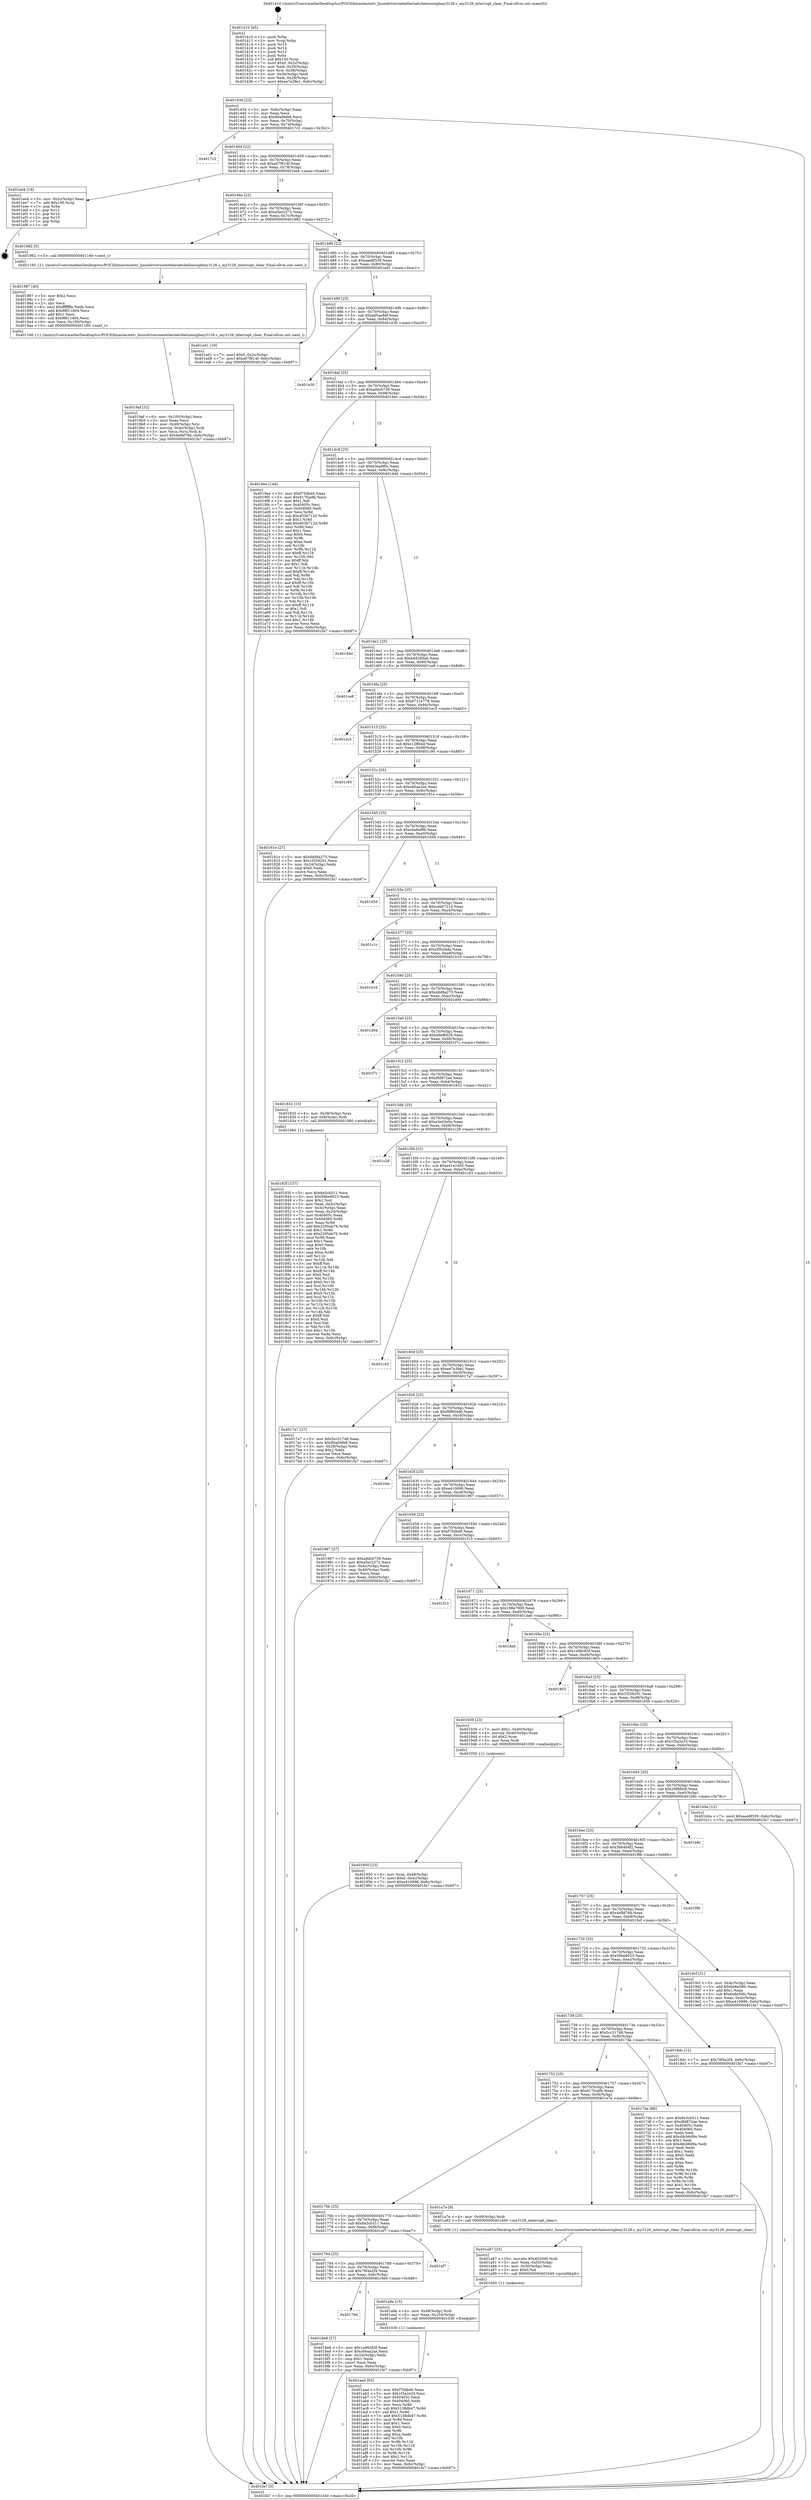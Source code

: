 digraph "0x401410" {
  label = "0x401410 (/mnt/c/Users/mathe/Desktop/tcc/POCII/binaries/extr_linuxdriversnetethernetchelsiocxgbmy3126.c_my3126_interrupt_clear_Final-ollvm.out::main(0))"
  labelloc = "t"
  node[shape=record]

  Entry [label="",width=0.3,height=0.3,shape=circle,fillcolor=black,style=filled]
  "0x40143d" [label="{
     0x40143d [23]\l
     | [instrs]\l
     &nbsp;&nbsp;0x40143d \<+3\>: mov -0x6c(%rbp),%eax\l
     &nbsp;&nbsp;0x401440 \<+2\>: mov %eax,%ecx\l
     &nbsp;&nbsp;0x401442 \<+6\>: sub $0x80a94fe8,%ecx\l
     &nbsp;&nbsp;0x401448 \<+3\>: mov %eax,-0x70(%rbp)\l
     &nbsp;&nbsp;0x40144b \<+3\>: mov %ecx,-0x74(%rbp)\l
     &nbsp;&nbsp;0x40144e \<+6\>: je 00000000004017c2 \<main+0x3b2\>\l
  }"]
  "0x4017c2" [label="{
     0x4017c2\l
  }", style=dashed]
  "0x401454" [label="{
     0x401454 [22]\l
     | [instrs]\l
     &nbsp;&nbsp;0x401454 \<+5\>: jmp 0000000000401459 \<main+0x49\>\l
     &nbsp;&nbsp;0x401459 \<+3\>: mov -0x70(%rbp),%eax\l
     &nbsp;&nbsp;0x40145c \<+5\>: sub $0xa07f814f,%eax\l
     &nbsp;&nbsp;0x401461 \<+3\>: mov %eax,-0x78(%rbp)\l
     &nbsp;&nbsp;0x401464 \<+6\>: je 0000000000401ee4 \<main+0xad4\>\l
  }"]
  Exit [label="",width=0.3,height=0.3,shape=circle,fillcolor=black,style=filled,peripheries=2]
  "0x401ee4" [label="{
     0x401ee4 [19]\l
     | [instrs]\l
     &nbsp;&nbsp;0x401ee4 \<+3\>: mov -0x2c(%rbp),%eax\l
     &nbsp;&nbsp;0x401ee7 \<+7\>: add $0x100,%rsp\l
     &nbsp;&nbsp;0x401eee \<+1\>: pop %rbx\l
     &nbsp;&nbsp;0x401eef \<+2\>: pop %r12\l
     &nbsp;&nbsp;0x401ef1 \<+2\>: pop %r14\l
     &nbsp;&nbsp;0x401ef3 \<+2\>: pop %r15\l
     &nbsp;&nbsp;0x401ef5 \<+1\>: pop %rbp\l
     &nbsp;&nbsp;0x401ef6 \<+1\>: ret\l
  }"]
  "0x40146a" [label="{
     0x40146a [22]\l
     | [instrs]\l
     &nbsp;&nbsp;0x40146a \<+5\>: jmp 000000000040146f \<main+0x5f\>\l
     &nbsp;&nbsp;0x40146f \<+3\>: mov -0x70(%rbp),%eax\l
     &nbsp;&nbsp;0x401472 \<+5\>: sub $0xa5ec2372,%eax\l
     &nbsp;&nbsp;0x401477 \<+3\>: mov %eax,-0x7c(%rbp)\l
     &nbsp;&nbsp;0x40147a \<+6\>: je 0000000000401982 \<main+0x572\>\l
  }"]
  "0x401aad" [label="{
     0x401aad [93]\l
     | [instrs]\l
     &nbsp;&nbsp;0x401aad \<+5\>: mov $0xf75db46,%eax\l
     &nbsp;&nbsp;0x401ab2 \<+5\>: mov $0x1f3a2e33,%esi\l
     &nbsp;&nbsp;0x401ab7 \<+7\>: mov 0x40405c,%ecx\l
     &nbsp;&nbsp;0x401abe \<+7\>: mov 0x404060,%edx\l
     &nbsp;&nbsp;0x401ac5 \<+3\>: mov %ecx,%r8d\l
     &nbsp;&nbsp;0x401ac8 \<+7\>: sub $0x5138db47,%r8d\l
     &nbsp;&nbsp;0x401acf \<+4\>: sub $0x1,%r8d\l
     &nbsp;&nbsp;0x401ad3 \<+7\>: add $0x5138db47,%r8d\l
     &nbsp;&nbsp;0x401ada \<+4\>: imul %r8d,%ecx\l
     &nbsp;&nbsp;0x401ade \<+3\>: and $0x1,%ecx\l
     &nbsp;&nbsp;0x401ae1 \<+3\>: cmp $0x0,%ecx\l
     &nbsp;&nbsp;0x401ae4 \<+4\>: sete %r9b\l
     &nbsp;&nbsp;0x401ae8 \<+3\>: cmp $0xa,%edx\l
     &nbsp;&nbsp;0x401aeb \<+4\>: setl %r10b\l
     &nbsp;&nbsp;0x401aef \<+3\>: mov %r9b,%r11b\l
     &nbsp;&nbsp;0x401af2 \<+3\>: and %r10b,%r11b\l
     &nbsp;&nbsp;0x401af5 \<+3\>: xor %r10b,%r9b\l
     &nbsp;&nbsp;0x401af8 \<+3\>: or %r9b,%r11b\l
     &nbsp;&nbsp;0x401afb \<+4\>: test $0x1,%r11b\l
     &nbsp;&nbsp;0x401aff \<+3\>: cmovne %esi,%eax\l
     &nbsp;&nbsp;0x401b02 \<+3\>: mov %eax,-0x6c(%rbp)\l
     &nbsp;&nbsp;0x401b05 \<+5\>: jmp 0000000000401fa7 \<main+0xb97\>\l
  }"]
  "0x401982" [label="{
     0x401982 [5]\l
     | [instrs]\l
     &nbsp;&nbsp;0x401982 \<+5\>: call 0000000000401160 \<next_i\>\l
     | [calls]\l
     &nbsp;&nbsp;0x401160 \{1\} (/mnt/c/Users/mathe/Desktop/tcc/POCII/binaries/extr_linuxdriversnetethernetchelsiocxgbmy3126.c_my3126_interrupt_clear_Final-ollvm.out::next_i)\l
  }"]
  "0x401480" [label="{
     0x401480 [22]\l
     | [instrs]\l
     &nbsp;&nbsp;0x401480 \<+5\>: jmp 0000000000401485 \<main+0x75\>\l
     &nbsp;&nbsp;0x401485 \<+3\>: mov -0x70(%rbp),%eax\l
     &nbsp;&nbsp;0x401488 \<+5\>: sub $0xaae8f339,%eax\l
     &nbsp;&nbsp;0x40148d \<+3\>: mov %eax,-0x80(%rbp)\l
     &nbsp;&nbsp;0x401490 \<+6\>: je 0000000000401ed1 \<main+0xac1\>\l
  }"]
  "0x401a9e" [label="{
     0x401a9e [15]\l
     | [instrs]\l
     &nbsp;&nbsp;0x401a9e \<+4\>: mov -0x48(%rbp),%rdi\l
     &nbsp;&nbsp;0x401aa2 \<+6\>: mov %eax,-0x104(%rbp)\l
     &nbsp;&nbsp;0x401aa8 \<+5\>: call 0000000000401030 \<free@plt\>\l
     | [calls]\l
     &nbsp;&nbsp;0x401030 \{1\} (unknown)\l
  }"]
  "0x401ed1" [label="{
     0x401ed1 [19]\l
     | [instrs]\l
     &nbsp;&nbsp;0x401ed1 \<+7\>: movl $0x0,-0x2c(%rbp)\l
     &nbsp;&nbsp;0x401ed8 \<+7\>: movl $0xa07f814f,-0x6c(%rbp)\l
     &nbsp;&nbsp;0x401edf \<+5\>: jmp 0000000000401fa7 \<main+0xb97\>\l
  }"]
  "0x401496" [label="{
     0x401496 [25]\l
     | [instrs]\l
     &nbsp;&nbsp;0x401496 \<+5\>: jmp 000000000040149b \<main+0x8b\>\l
     &nbsp;&nbsp;0x40149b \<+3\>: mov -0x70(%rbp),%eax\l
     &nbsp;&nbsp;0x40149e \<+5\>: sub $0xad5aa8ef,%eax\l
     &nbsp;&nbsp;0x4014a3 \<+6\>: mov %eax,-0x84(%rbp)\l
     &nbsp;&nbsp;0x4014a9 \<+6\>: je 0000000000401e30 \<main+0xa20\>\l
  }"]
  "0x401a87" [label="{
     0x401a87 [23]\l
     | [instrs]\l
     &nbsp;&nbsp;0x401a87 \<+10\>: movabs $0x4020d6,%rdi\l
     &nbsp;&nbsp;0x401a91 \<+3\>: mov %eax,-0x50(%rbp)\l
     &nbsp;&nbsp;0x401a94 \<+3\>: mov -0x50(%rbp),%esi\l
     &nbsp;&nbsp;0x401a97 \<+2\>: mov $0x0,%al\l
     &nbsp;&nbsp;0x401a99 \<+5\>: call 0000000000401040 \<printf@plt\>\l
     | [calls]\l
     &nbsp;&nbsp;0x401040 \{1\} (unknown)\l
  }"]
  "0x401e30" [label="{
     0x401e30\l
  }", style=dashed]
  "0x4014af" [label="{
     0x4014af [25]\l
     | [instrs]\l
     &nbsp;&nbsp;0x4014af \<+5\>: jmp 00000000004014b4 \<main+0xa4\>\l
     &nbsp;&nbsp;0x4014b4 \<+3\>: mov -0x70(%rbp),%eax\l
     &nbsp;&nbsp;0x4014b7 \<+5\>: sub $0xaddcb739,%eax\l
     &nbsp;&nbsp;0x4014bc \<+6\>: mov %eax,-0x88(%rbp)\l
     &nbsp;&nbsp;0x4014c2 \<+6\>: je 00000000004019ee \<main+0x5de\>\l
  }"]
  "0x4019af" [label="{
     0x4019af [32]\l
     | [instrs]\l
     &nbsp;&nbsp;0x4019af \<+6\>: mov -0x100(%rbp),%ecx\l
     &nbsp;&nbsp;0x4019b5 \<+3\>: imul %eax,%ecx\l
     &nbsp;&nbsp;0x4019b8 \<+4\>: mov -0x48(%rbp),%rsi\l
     &nbsp;&nbsp;0x4019bc \<+4\>: movslq -0x4c(%rbp),%rdi\l
     &nbsp;&nbsp;0x4019c0 \<+3\>: mov %ecx,(%rsi,%rdi,4)\l
     &nbsp;&nbsp;0x4019c3 \<+7\>: movl $0x4efbf76d,-0x6c(%rbp)\l
     &nbsp;&nbsp;0x4019ca \<+5\>: jmp 0000000000401fa7 \<main+0xb97\>\l
  }"]
  "0x4019ee" [label="{
     0x4019ee [144]\l
     | [instrs]\l
     &nbsp;&nbsp;0x4019ee \<+5\>: mov $0xf75db46,%eax\l
     &nbsp;&nbsp;0x4019f3 \<+5\>: mov $0x617fca9b,%ecx\l
     &nbsp;&nbsp;0x4019f8 \<+2\>: mov $0x1,%dl\l
     &nbsp;&nbsp;0x4019fa \<+7\>: mov 0x40405c,%esi\l
     &nbsp;&nbsp;0x401a01 \<+7\>: mov 0x404060,%edi\l
     &nbsp;&nbsp;0x401a08 \<+3\>: mov %esi,%r8d\l
     &nbsp;&nbsp;0x401a0b \<+7\>: sub $0x403b712d,%r8d\l
     &nbsp;&nbsp;0x401a12 \<+4\>: sub $0x1,%r8d\l
     &nbsp;&nbsp;0x401a16 \<+7\>: add $0x403b712d,%r8d\l
     &nbsp;&nbsp;0x401a1d \<+4\>: imul %r8d,%esi\l
     &nbsp;&nbsp;0x401a21 \<+3\>: and $0x1,%esi\l
     &nbsp;&nbsp;0x401a24 \<+3\>: cmp $0x0,%esi\l
     &nbsp;&nbsp;0x401a27 \<+4\>: sete %r9b\l
     &nbsp;&nbsp;0x401a2b \<+3\>: cmp $0xa,%edi\l
     &nbsp;&nbsp;0x401a2e \<+4\>: setl %r10b\l
     &nbsp;&nbsp;0x401a32 \<+3\>: mov %r9b,%r11b\l
     &nbsp;&nbsp;0x401a35 \<+4\>: xor $0xff,%r11b\l
     &nbsp;&nbsp;0x401a39 \<+3\>: mov %r10b,%bl\l
     &nbsp;&nbsp;0x401a3c \<+3\>: xor $0xff,%bl\l
     &nbsp;&nbsp;0x401a3f \<+3\>: xor $0x1,%dl\l
     &nbsp;&nbsp;0x401a42 \<+3\>: mov %r11b,%r14b\l
     &nbsp;&nbsp;0x401a45 \<+4\>: and $0xff,%r14b\l
     &nbsp;&nbsp;0x401a49 \<+3\>: and %dl,%r9b\l
     &nbsp;&nbsp;0x401a4c \<+3\>: mov %bl,%r15b\l
     &nbsp;&nbsp;0x401a4f \<+4\>: and $0xff,%r15b\l
     &nbsp;&nbsp;0x401a53 \<+3\>: and %dl,%r10b\l
     &nbsp;&nbsp;0x401a56 \<+3\>: or %r9b,%r14b\l
     &nbsp;&nbsp;0x401a59 \<+3\>: or %r10b,%r15b\l
     &nbsp;&nbsp;0x401a5c \<+3\>: xor %r15b,%r14b\l
     &nbsp;&nbsp;0x401a5f \<+3\>: or %bl,%r11b\l
     &nbsp;&nbsp;0x401a62 \<+4\>: xor $0xff,%r11b\l
     &nbsp;&nbsp;0x401a66 \<+3\>: or $0x1,%dl\l
     &nbsp;&nbsp;0x401a69 \<+3\>: and %dl,%r11b\l
     &nbsp;&nbsp;0x401a6c \<+3\>: or %r11b,%r14b\l
     &nbsp;&nbsp;0x401a6f \<+4\>: test $0x1,%r14b\l
     &nbsp;&nbsp;0x401a73 \<+3\>: cmovne %ecx,%eax\l
     &nbsp;&nbsp;0x401a76 \<+3\>: mov %eax,-0x6c(%rbp)\l
     &nbsp;&nbsp;0x401a79 \<+5\>: jmp 0000000000401fa7 \<main+0xb97\>\l
  }"]
  "0x4014c8" [label="{
     0x4014c8 [25]\l
     | [instrs]\l
     &nbsp;&nbsp;0x4014c8 \<+5\>: jmp 00000000004014cd \<main+0xbd\>\l
     &nbsp;&nbsp;0x4014cd \<+3\>: mov -0x70(%rbp),%eax\l
     &nbsp;&nbsp;0x4014d0 \<+5\>: sub $0xb3ea9f0c,%eax\l
     &nbsp;&nbsp;0x4014d5 \<+6\>: mov %eax,-0x8c(%rbp)\l
     &nbsp;&nbsp;0x4014db \<+6\>: je 0000000000401d4d \<main+0x93d\>\l
  }"]
  "0x401987" [label="{
     0x401987 [40]\l
     | [instrs]\l
     &nbsp;&nbsp;0x401987 \<+5\>: mov $0x2,%ecx\l
     &nbsp;&nbsp;0x40198c \<+1\>: cltd\l
     &nbsp;&nbsp;0x40198d \<+2\>: idiv %ecx\l
     &nbsp;&nbsp;0x40198f \<+6\>: imul $0xfffffffe,%edx,%ecx\l
     &nbsp;&nbsp;0x401995 \<+6\>: add $0x98f11d04,%ecx\l
     &nbsp;&nbsp;0x40199b \<+3\>: add $0x1,%ecx\l
     &nbsp;&nbsp;0x40199e \<+6\>: sub $0x98f11d04,%ecx\l
     &nbsp;&nbsp;0x4019a4 \<+6\>: mov %ecx,-0x100(%rbp)\l
     &nbsp;&nbsp;0x4019aa \<+5\>: call 0000000000401160 \<next_i\>\l
     | [calls]\l
     &nbsp;&nbsp;0x401160 \{1\} (/mnt/c/Users/mathe/Desktop/tcc/POCII/binaries/extr_linuxdriversnetethernetchelsiocxgbmy3126.c_my3126_interrupt_clear_Final-ollvm.out::next_i)\l
  }"]
  "0x401d4d" [label="{
     0x401d4d\l
  }", style=dashed]
  "0x4014e1" [label="{
     0x4014e1 [25]\l
     | [instrs]\l
     &nbsp;&nbsp;0x4014e1 \<+5\>: jmp 00000000004014e6 \<main+0xd6\>\l
     &nbsp;&nbsp;0x4014e6 \<+3\>: mov -0x70(%rbp),%eax\l
     &nbsp;&nbsp;0x4014e9 \<+5\>: sub $0xb49285a6,%eax\l
     &nbsp;&nbsp;0x4014ee \<+6\>: mov %eax,-0x90(%rbp)\l
     &nbsp;&nbsp;0x4014f4 \<+6\>: je 0000000000401ce8 \<main+0x8d8\>\l
  }"]
  "0x401950" [label="{
     0x401950 [23]\l
     | [instrs]\l
     &nbsp;&nbsp;0x401950 \<+4\>: mov %rax,-0x48(%rbp)\l
     &nbsp;&nbsp;0x401954 \<+7\>: movl $0x0,-0x4c(%rbp)\l
     &nbsp;&nbsp;0x40195b \<+7\>: movl $0xe410696,-0x6c(%rbp)\l
     &nbsp;&nbsp;0x401962 \<+5\>: jmp 0000000000401fa7 \<main+0xb97\>\l
  }"]
  "0x401ce8" [label="{
     0x401ce8\l
  }", style=dashed]
  "0x4014fa" [label="{
     0x4014fa [25]\l
     | [instrs]\l
     &nbsp;&nbsp;0x4014fa \<+5\>: jmp 00000000004014ff \<main+0xef\>\l
     &nbsp;&nbsp;0x4014ff \<+3\>: mov -0x70(%rbp),%eax\l
     &nbsp;&nbsp;0x401502 \<+5\>: sub $0xb721e778,%eax\l
     &nbsp;&nbsp;0x401507 \<+6\>: mov %eax,-0x94(%rbp)\l
     &nbsp;&nbsp;0x40150d \<+6\>: je 0000000000401ec5 \<main+0xab5\>\l
  }"]
  "0x40179d" [label="{
     0x40179d\l
  }", style=dashed]
  "0x401ec5" [label="{
     0x401ec5\l
  }", style=dashed]
  "0x401513" [label="{
     0x401513 [25]\l
     | [instrs]\l
     &nbsp;&nbsp;0x401513 \<+5\>: jmp 0000000000401518 \<main+0x108\>\l
     &nbsp;&nbsp;0x401518 \<+3\>: mov -0x70(%rbp),%eax\l
     &nbsp;&nbsp;0x40151b \<+5\>: sub $0xc12ffd4d,%eax\l
     &nbsp;&nbsp;0x401520 \<+6\>: mov %eax,-0x98(%rbp)\l
     &nbsp;&nbsp;0x401526 \<+6\>: je 0000000000401c95 \<main+0x885\>\l
  }"]
  "0x4018e8" [label="{
     0x4018e8 [27]\l
     | [instrs]\l
     &nbsp;&nbsp;0x4018e8 \<+5\>: mov $0x1e86c83f,%eax\l
     &nbsp;&nbsp;0x4018ed \<+5\>: mov $0xc66aa2ae,%ecx\l
     &nbsp;&nbsp;0x4018f2 \<+3\>: mov -0x24(%rbp),%edx\l
     &nbsp;&nbsp;0x4018f5 \<+3\>: cmp $0x1,%edx\l
     &nbsp;&nbsp;0x4018f8 \<+3\>: cmovl %ecx,%eax\l
     &nbsp;&nbsp;0x4018fb \<+3\>: mov %eax,-0x6c(%rbp)\l
     &nbsp;&nbsp;0x4018fe \<+5\>: jmp 0000000000401fa7 \<main+0xb97\>\l
  }"]
  "0x401c95" [label="{
     0x401c95\l
  }", style=dashed]
  "0x40152c" [label="{
     0x40152c [25]\l
     | [instrs]\l
     &nbsp;&nbsp;0x40152c \<+5\>: jmp 0000000000401531 \<main+0x121\>\l
     &nbsp;&nbsp;0x401531 \<+3\>: mov -0x70(%rbp),%eax\l
     &nbsp;&nbsp;0x401534 \<+5\>: sub $0xc66aa2ae,%eax\l
     &nbsp;&nbsp;0x401539 \<+6\>: mov %eax,-0x9c(%rbp)\l
     &nbsp;&nbsp;0x40153f \<+6\>: je 000000000040191e \<main+0x50e\>\l
  }"]
  "0x401784" [label="{
     0x401784 [25]\l
     | [instrs]\l
     &nbsp;&nbsp;0x401784 \<+5\>: jmp 0000000000401789 \<main+0x379\>\l
     &nbsp;&nbsp;0x401789 \<+3\>: mov -0x70(%rbp),%eax\l
     &nbsp;&nbsp;0x40178c \<+5\>: sub $0x78f4a2f4,%eax\l
     &nbsp;&nbsp;0x401791 \<+6\>: mov %eax,-0xfc(%rbp)\l
     &nbsp;&nbsp;0x401797 \<+6\>: je 00000000004018e8 \<main+0x4d8\>\l
  }"]
  "0x40191e" [label="{
     0x40191e [27]\l
     | [instrs]\l
     &nbsp;&nbsp;0x40191e \<+5\>: mov $0xddd8a275,%eax\l
     &nbsp;&nbsp;0x401923 \<+5\>: mov $0x1f259201,%ecx\l
     &nbsp;&nbsp;0x401928 \<+3\>: mov -0x24(%rbp),%edx\l
     &nbsp;&nbsp;0x40192b \<+3\>: cmp $0x0,%edx\l
     &nbsp;&nbsp;0x40192e \<+3\>: cmove %ecx,%eax\l
     &nbsp;&nbsp;0x401931 \<+3\>: mov %eax,-0x6c(%rbp)\l
     &nbsp;&nbsp;0x401934 \<+5\>: jmp 0000000000401fa7 \<main+0xb97\>\l
  }"]
  "0x401545" [label="{
     0x401545 [25]\l
     | [instrs]\l
     &nbsp;&nbsp;0x401545 \<+5\>: jmp 000000000040154a \<main+0x13a\>\l
     &nbsp;&nbsp;0x40154a \<+3\>: mov -0x70(%rbp),%eax\l
     &nbsp;&nbsp;0x40154d \<+5\>: sub $0xcba8af96,%eax\l
     &nbsp;&nbsp;0x401552 \<+6\>: mov %eax,-0xa0(%rbp)\l
     &nbsp;&nbsp;0x401558 \<+6\>: je 0000000000401d59 \<main+0x949\>\l
  }"]
  "0x401ef7" [label="{
     0x401ef7\l
  }", style=dashed]
  "0x401d59" [label="{
     0x401d59\l
  }", style=dashed]
  "0x40155e" [label="{
     0x40155e [25]\l
     | [instrs]\l
     &nbsp;&nbsp;0x40155e \<+5\>: jmp 0000000000401563 \<main+0x153\>\l
     &nbsp;&nbsp;0x401563 \<+3\>: mov -0x70(%rbp),%eax\l
     &nbsp;&nbsp;0x401566 \<+5\>: sub $0xceb6721d,%eax\l
     &nbsp;&nbsp;0x40156b \<+6\>: mov %eax,-0xa4(%rbp)\l
     &nbsp;&nbsp;0x401571 \<+6\>: je 0000000000401c1c \<main+0x80c\>\l
  }"]
  "0x40176b" [label="{
     0x40176b [25]\l
     | [instrs]\l
     &nbsp;&nbsp;0x40176b \<+5\>: jmp 0000000000401770 \<main+0x360\>\l
     &nbsp;&nbsp;0x401770 \<+3\>: mov -0x70(%rbp),%eax\l
     &nbsp;&nbsp;0x401773 \<+5\>: sub $0x6e3cb511,%eax\l
     &nbsp;&nbsp;0x401778 \<+6\>: mov %eax,-0xf8(%rbp)\l
     &nbsp;&nbsp;0x40177e \<+6\>: je 0000000000401ef7 \<main+0xae7\>\l
  }"]
  "0x401c1c" [label="{
     0x401c1c\l
  }", style=dashed]
  "0x401577" [label="{
     0x401577 [25]\l
     | [instrs]\l
     &nbsp;&nbsp;0x401577 \<+5\>: jmp 000000000040157c \<main+0x16c\>\l
     &nbsp;&nbsp;0x40157c \<+3\>: mov -0x70(%rbp),%eax\l
     &nbsp;&nbsp;0x40157f \<+5\>: sub $0xcf3b3dda,%eax\l
     &nbsp;&nbsp;0x401584 \<+6\>: mov %eax,-0xa8(%rbp)\l
     &nbsp;&nbsp;0x40158a \<+6\>: je 0000000000401b16 \<main+0x706\>\l
  }"]
  "0x401a7e" [label="{
     0x401a7e [9]\l
     | [instrs]\l
     &nbsp;&nbsp;0x401a7e \<+4\>: mov -0x48(%rbp),%rdi\l
     &nbsp;&nbsp;0x401a82 \<+5\>: call 0000000000401400 \<my3126_interrupt_clear\>\l
     | [calls]\l
     &nbsp;&nbsp;0x401400 \{1\} (/mnt/c/Users/mathe/Desktop/tcc/POCII/binaries/extr_linuxdriversnetethernetchelsiocxgbmy3126.c_my3126_interrupt_clear_Final-ollvm.out::my3126_interrupt_clear)\l
  }"]
  "0x401b16" [label="{
     0x401b16\l
  }", style=dashed]
  "0x401590" [label="{
     0x401590 [25]\l
     | [instrs]\l
     &nbsp;&nbsp;0x401590 \<+5\>: jmp 0000000000401595 \<main+0x185\>\l
     &nbsp;&nbsp;0x401595 \<+3\>: mov -0x70(%rbp),%eax\l
     &nbsp;&nbsp;0x401598 \<+5\>: sub $0xddd8a275,%eax\l
     &nbsp;&nbsp;0x40159d \<+6\>: mov %eax,-0xac(%rbp)\l
     &nbsp;&nbsp;0x4015a3 \<+6\>: je 0000000000401d94 \<main+0x984\>\l
  }"]
  "0x40183f" [label="{
     0x40183f [157]\l
     | [instrs]\l
     &nbsp;&nbsp;0x40183f \<+5\>: mov $0x6e3cb511,%ecx\l
     &nbsp;&nbsp;0x401844 \<+5\>: mov $0x59be9023,%edx\l
     &nbsp;&nbsp;0x401849 \<+3\>: mov $0x1,%sil\l
     &nbsp;&nbsp;0x40184c \<+3\>: mov %eax,-0x3c(%rbp)\l
     &nbsp;&nbsp;0x40184f \<+3\>: mov -0x3c(%rbp),%eax\l
     &nbsp;&nbsp;0x401852 \<+3\>: mov %eax,-0x24(%rbp)\l
     &nbsp;&nbsp;0x401855 \<+7\>: mov 0x40405c,%eax\l
     &nbsp;&nbsp;0x40185c \<+8\>: mov 0x404060,%r8d\l
     &nbsp;&nbsp;0x401864 \<+3\>: mov %eax,%r9d\l
     &nbsp;&nbsp;0x401867 \<+7\>: add $0x2295ab76,%r9d\l
     &nbsp;&nbsp;0x40186e \<+4\>: sub $0x1,%r9d\l
     &nbsp;&nbsp;0x401872 \<+7\>: sub $0x2295ab76,%r9d\l
     &nbsp;&nbsp;0x401879 \<+4\>: imul %r9d,%eax\l
     &nbsp;&nbsp;0x40187d \<+3\>: and $0x1,%eax\l
     &nbsp;&nbsp;0x401880 \<+3\>: cmp $0x0,%eax\l
     &nbsp;&nbsp;0x401883 \<+4\>: sete %r10b\l
     &nbsp;&nbsp;0x401887 \<+4\>: cmp $0xa,%r8d\l
     &nbsp;&nbsp;0x40188b \<+4\>: setl %r11b\l
     &nbsp;&nbsp;0x40188f \<+3\>: mov %r10b,%bl\l
     &nbsp;&nbsp;0x401892 \<+3\>: xor $0xff,%bl\l
     &nbsp;&nbsp;0x401895 \<+3\>: mov %r11b,%r14b\l
     &nbsp;&nbsp;0x401898 \<+4\>: xor $0xff,%r14b\l
     &nbsp;&nbsp;0x40189c \<+4\>: xor $0x0,%sil\l
     &nbsp;&nbsp;0x4018a0 \<+3\>: mov %bl,%r15b\l
     &nbsp;&nbsp;0x4018a3 \<+4\>: and $0x0,%r15b\l
     &nbsp;&nbsp;0x4018a7 \<+3\>: and %sil,%r10b\l
     &nbsp;&nbsp;0x4018aa \<+3\>: mov %r14b,%r12b\l
     &nbsp;&nbsp;0x4018ad \<+4\>: and $0x0,%r12b\l
     &nbsp;&nbsp;0x4018b1 \<+3\>: and %sil,%r11b\l
     &nbsp;&nbsp;0x4018b4 \<+3\>: or %r10b,%r15b\l
     &nbsp;&nbsp;0x4018b7 \<+3\>: or %r11b,%r12b\l
     &nbsp;&nbsp;0x4018ba \<+3\>: xor %r12b,%r15b\l
     &nbsp;&nbsp;0x4018bd \<+3\>: or %r14b,%bl\l
     &nbsp;&nbsp;0x4018c0 \<+3\>: xor $0xff,%bl\l
     &nbsp;&nbsp;0x4018c3 \<+4\>: or $0x0,%sil\l
     &nbsp;&nbsp;0x4018c7 \<+3\>: and %sil,%bl\l
     &nbsp;&nbsp;0x4018ca \<+3\>: or %bl,%r15b\l
     &nbsp;&nbsp;0x4018cd \<+4\>: test $0x1,%r15b\l
     &nbsp;&nbsp;0x4018d1 \<+3\>: cmovne %edx,%ecx\l
     &nbsp;&nbsp;0x4018d4 \<+3\>: mov %ecx,-0x6c(%rbp)\l
     &nbsp;&nbsp;0x4018d7 \<+5\>: jmp 0000000000401fa7 \<main+0xb97\>\l
  }"]
  "0x401d94" [label="{
     0x401d94\l
  }", style=dashed]
  "0x4015a9" [label="{
     0x4015a9 [25]\l
     | [instrs]\l
     &nbsp;&nbsp;0x4015a9 \<+5\>: jmp 00000000004015ae \<main+0x19e\>\l
     &nbsp;&nbsp;0x4015ae \<+3\>: mov -0x70(%rbp),%eax\l
     &nbsp;&nbsp;0x4015b1 \<+5\>: sub $0xddef6629,%eax\l
     &nbsp;&nbsp;0x4015b6 \<+6\>: mov %eax,-0xb0(%rbp)\l
     &nbsp;&nbsp;0x4015bc \<+6\>: je 0000000000401f7c \<main+0xb6c\>\l
  }"]
  "0x401752" [label="{
     0x401752 [25]\l
     | [instrs]\l
     &nbsp;&nbsp;0x401752 \<+5\>: jmp 0000000000401757 \<main+0x347\>\l
     &nbsp;&nbsp;0x401757 \<+3\>: mov -0x70(%rbp),%eax\l
     &nbsp;&nbsp;0x40175a \<+5\>: sub $0x617fca9b,%eax\l
     &nbsp;&nbsp;0x40175f \<+6\>: mov %eax,-0xf4(%rbp)\l
     &nbsp;&nbsp;0x401765 \<+6\>: je 0000000000401a7e \<main+0x66e\>\l
  }"]
  "0x401f7c" [label="{
     0x401f7c\l
  }", style=dashed]
  "0x4015c2" [label="{
     0x4015c2 [25]\l
     | [instrs]\l
     &nbsp;&nbsp;0x4015c2 \<+5\>: jmp 00000000004015c7 \<main+0x1b7\>\l
     &nbsp;&nbsp;0x4015c7 \<+3\>: mov -0x70(%rbp),%eax\l
     &nbsp;&nbsp;0x4015ca \<+5\>: sub $0xdfd872ae,%eax\l
     &nbsp;&nbsp;0x4015cf \<+6\>: mov %eax,-0xb4(%rbp)\l
     &nbsp;&nbsp;0x4015d5 \<+6\>: je 0000000000401832 \<main+0x422\>\l
  }"]
  "0x4017da" [label="{
     0x4017da [88]\l
     | [instrs]\l
     &nbsp;&nbsp;0x4017da \<+5\>: mov $0x6e3cb511,%eax\l
     &nbsp;&nbsp;0x4017df \<+5\>: mov $0xdfd872ae,%ecx\l
     &nbsp;&nbsp;0x4017e4 \<+7\>: mov 0x40405c,%edx\l
     &nbsp;&nbsp;0x4017eb \<+7\>: mov 0x404060,%esi\l
     &nbsp;&nbsp;0x4017f2 \<+2\>: mov %edx,%edi\l
     &nbsp;&nbsp;0x4017f4 \<+6\>: add $0xddcb6d9a,%edi\l
     &nbsp;&nbsp;0x4017fa \<+3\>: sub $0x1,%edi\l
     &nbsp;&nbsp;0x4017fd \<+6\>: sub $0xddcb6d9a,%edi\l
     &nbsp;&nbsp;0x401803 \<+3\>: imul %edi,%edx\l
     &nbsp;&nbsp;0x401806 \<+3\>: and $0x1,%edx\l
     &nbsp;&nbsp;0x401809 \<+3\>: cmp $0x0,%edx\l
     &nbsp;&nbsp;0x40180c \<+4\>: sete %r8b\l
     &nbsp;&nbsp;0x401810 \<+3\>: cmp $0xa,%esi\l
     &nbsp;&nbsp;0x401813 \<+4\>: setl %r9b\l
     &nbsp;&nbsp;0x401817 \<+3\>: mov %r8b,%r10b\l
     &nbsp;&nbsp;0x40181a \<+3\>: and %r9b,%r10b\l
     &nbsp;&nbsp;0x40181d \<+3\>: xor %r9b,%r8b\l
     &nbsp;&nbsp;0x401820 \<+3\>: or %r8b,%r10b\l
     &nbsp;&nbsp;0x401823 \<+4\>: test $0x1,%r10b\l
     &nbsp;&nbsp;0x401827 \<+3\>: cmovne %ecx,%eax\l
     &nbsp;&nbsp;0x40182a \<+3\>: mov %eax,-0x6c(%rbp)\l
     &nbsp;&nbsp;0x40182d \<+5\>: jmp 0000000000401fa7 \<main+0xb97\>\l
  }"]
  "0x401832" [label="{
     0x401832 [13]\l
     | [instrs]\l
     &nbsp;&nbsp;0x401832 \<+4\>: mov -0x38(%rbp),%rax\l
     &nbsp;&nbsp;0x401836 \<+4\>: mov 0x8(%rax),%rdi\l
     &nbsp;&nbsp;0x40183a \<+5\>: call 0000000000401060 \<atoi@plt\>\l
     | [calls]\l
     &nbsp;&nbsp;0x401060 \{1\} (unknown)\l
  }"]
  "0x4015db" [label="{
     0x4015db [25]\l
     | [instrs]\l
     &nbsp;&nbsp;0x4015db \<+5\>: jmp 00000000004015e0 \<main+0x1d0\>\l
     &nbsp;&nbsp;0x4015e0 \<+3\>: mov -0x70(%rbp),%eax\l
     &nbsp;&nbsp;0x4015e3 \<+5\>: sub $0xe3e03e0e,%eax\l
     &nbsp;&nbsp;0x4015e8 \<+6\>: mov %eax,-0xb8(%rbp)\l
     &nbsp;&nbsp;0x4015ee \<+6\>: je 0000000000401c28 \<main+0x818\>\l
  }"]
  "0x401739" [label="{
     0x401739 [25]\l
     | [instrs]\l
     &nbsp;&nbsp;0x401739 \<+5\>: jmp 000000000040173e \<main+0x32e\>\l
     &nbsp;&nbsp;0x40173e \<+3\>: mov -0x70(%rbp),%eax\l
     &nbsp;&nbsp;0x401741 \<+5\>: sub $0x5cc317d8,%eax\l
     &nbsp;&nbsp;0x401746 \<+6\>: mov %eax,-0xf0(%rbp)\l
     &nbsp;&nbsp;0x40174c \<+6\>: je 00000000004017da \<main+0x3ca\>\l
  }"]
  "0x401c28" [label="{
     0x401c28\l
  }", style=dashed]
  "0x4015f4" [label="{
     0x4015f4 [25]\l
     | [instrs]\l
     &nbsp;&nbsp;0x4015f4 \<+5\>: jmp 00000000004015f9 \<main+0x1e9\>\l
     &nbsp;&nbsp;0x4015f9 \<+3\>: mov -0x70(%rbp),%eax\l
     &nbsp;&nbsp;0x4015fc \<+5\>: sub $0xe41e2405,%eax\l
     &nbsp;&nbsp;0x401601 \<+6\>: mov %eax,-0xbc(%rbp)\l
     &nbsp;&nbsp;0x401607 \<+6\>: je 0000000000401c43 \<main+0x833\>\l
  }"]
  "0x4018dc" [label="{
     0x4018dc [12]\l
     | [instrs]\l
     &nbsp;&nbsp;0x4018dc \<+7\>: movl $0x78f4a2f4,-0x6c(%rbp)\l
     &nbsp;&nbsp;0x4018e3 \<+5\>: jmp 0000000000401fa7 \<main+0xb97\>\l
  }"]
  "0x401c43" [label="{
     0x401c43\l
  }", style=dashed]
  "0x40160d" [label="{
     0x40160d [25]\l
     | [instrs]\l
     &nbsp;&nbsp;0x40160d \<+5\>: jmp 0000000000401612 \<main+0x202\>\l
     &nbsp;&nbsp;0x401612 \<+3\>: mov -0x70(%rbp),%eax\l
     &nbsp;&nbsp;0x401615 \<+5\>: sub $0xee7e39e1,%eax\l
     &nbsp;&nbsp;0x40161a \<+6\>: mov %eax,-0xc0(%rbp)\l
     &nbsp;&nbsp;0x401620 \<+6\>: je 00000000004017a7 \<main+0x397\>\l
  }"]
  "0x401720" [label="{
     0x401720 [25]\l
     | [instrs]\l
     &nbsp;&nbsp;0x401720 \<+5\>: jmp 0000000000401725 \<main+0x315\>\l
     &nbsp;&nbsp;0x401725 \<+3\>: mov -0x70(%rbp),%eax\l
     &nbsp;&nbsp;0x401728 \<+5\>: sub $0x59be9023,%eax\l
     &nbsp;&nbsp;0x40172d \<+6\>: mov %eax,-0xec(%rbp)\l
     &nbsp;&nbsp;0x401733 \<+6\>: je 00000000004018dc \<main+0x4cc\>\l
  }"]
  "0x4017a7" [label="{
     0x4017a7 [27]\l
     | [instrs]\l
     &nbsp;&nbsp;0x4017a7 \<+5\>: mov $0x5cc317d8,%eax\l
     &nbsp;&nbsp;0x4017ac \<+5\>: mov $0x80a94fe8,%ecx\l
     &nbsp;&nbsp;0x4017b1 \<+3\>: mov -0x28(%rbp),%edx\l
     &nbsp;&nbsp;0x4017b4 \<+3\>: cmp $0x2,%edx\l
     &nbsp;&nbsp;0x4017b7 \<+3\>: cmovne %ecx,%eax\l
     &nbsp;&nbsp;0x4017ba \<+3\>: mov %eax,-0x6c(%rbp)\l
     &nbsp;&nbsp;0x4017bd \<+5\>: jmp 0000000000401fa7 \<main+0xb97\>\l
  }"]
  "0x401626" [label="{
     0x401626 [25]\l
     | [instrs]\l
     &nbsp;&nbsp;0x401626 \<+5\>: jmp 000000000040162b \<main+0x21b\>\l
     &nbsp;&nbsp;0x40162b \<+3\>: mov -0x70(%rbp),%eax\l
     &nbsp;&nbsp;0x40162e \<+5\>: sub $0xf6f664d6,%eax\l
     &nbsp;&nbsp;0x401633 \<+6\>: mov %eax,-0xc4(%rbp)\l
     &nbsp;&nbsp;0x401639 \<+6\>: je 0000000000401f4e \<main+0xb3e\>\l
  }"]
  "0x401fa7" [label="{
     0x401fa7 [5]\l
     | [instrs]\l
     &nbsp;&nbsp;0x401fa7 \<+5\>: jmp 000000000040143d \<main+0x2d\>\l
  }"]
  "0x401410" [label="{
     0x401410 [45]\l
     | [instrs]\l
     &nbsp;&nbsp;0x401410 \<+1\>: push %rbp\l
     &nbsp;&nbsp;0x401411 \<+3\>: mov %rsp,%rbp\l
     &nbsp;&nbsp;0x401414 \<+2\>: push %r15\l
     &nbsp;&nbsp;0x401416 \<+2\>: push %r14\l
     &nbsp;&nbsp;0x401418 \<+2\>: push %r12\l
     &nbsp;&nbsp;0x40141a \<+1\>: push %rbx\l
     &nbsp;&nbsp;0x40141b \<+7\>: sub $0x100,%rsp\l
     &nbsp;&nbsp;0x401422 \<+7\>: movl $0x0,-0x2c(%rbp)\l
     &nbsp;&nbsp;0x401429 \<+3\>: mov %edi,-0x30(%rbp)\l
     &nbsp;&nbsp;0x40142c \<+4\>: mov %rsi,-0x38(%rbp)\l
     &nbsp;&nbsp;0x401430 \<+3\>: mov -0x30(%rbp),%edi\l
     &nbsp;&nbsp;0x401433 \<+3\>: mov %edi,-0x28(%rbp)\l
     &nbsp;&nbsp;0x401436 \<+7\>: movl $0xee7e39e1,-0x6c(%rbp)\l
  }"]
  "0x4019cf" [label="{
     0x4019cf [31]\l
     | [instrs]\l
     &nbsp;&nbsp;0x4019cf \<+3\>: mov -0x4c(%rbp),%eax\l
     &nbsp;&nbsp;0x4019d2 \<+5\>: add $0x6e8e59fc,%eax\l
     &nbsp;&nbsp;0x4019d7 \<+3\>: add $0x1,%eax\l
     &nbsp;&nbsp;0x4019da \<+5\>: sub $0x6e8e59fc,%eax\l
     &nbsp;&nbsp;0x4019df \<+3\>: mov %eax,-0x4c(%rbp)\l
     &nbsp;&nbsp;0x4019e2 \<+7\>: movl $0xe410696,-0x6c(%rbp)\l
     &nbsp;&nbsp;0x4019e9 \<+5\>: jmp 0000000000401fa7 \<main+0xb97\>\l
  }"]
  "0x401f4e" [label="{
     0x401f4e\l
  }", style=dashed]
  "0x40163f" [label="{
     0x40163f [25]\l
     | [instrs]\l
     &nbsp;&nbsp;0x40163f \<+5\>: jmp 0000000000401644 \<main+0x234\>\l
     &nbsp;&nbsp;0x401644 \<+3\>: mov -0x70(%rbp),%eax\l
     &nbsp;&nbsp;0x401647 \<+5\>: sub $0xe410696,%eax\l
     &nbsp;&nbsp;0x40164c \<+6\>: mov %eax,-0xc8(%rbp)\l
     &nbsp;&nbsp;0x401652 \<+6\>: je 0000000000401967 \<main+0x557\>\l
  }"]
  "0x401707" [label="{
     0x401707 [25]\l
     | [instrs]\l
     &nbsp;&nbsp;0x401707 \<+5\>: jmp 000000000040170c \<main+0x2fc\>\l
     &nbsp;&nbsp;0x40170c \<+3\>: mov -0x70(%rbp),%eax\l
     &nbsp;&nbsp;0x40170f \<+5\>: sub $0x4efbf76d,%eax\l
     &nbsp;&nbsp;0x401714 \<+6\>: mov %eax,-0xe8(%rbp)\l
     &nbsp;&nbsp;0x40171a \<+6\>: je 00000000004019cf \<main+0x5bf\>\l
  }"]
  "0x401967" [label="{
     0x401967 [27]\l
     | [instrs]\l
     &nbsp;&nbsp;0x401967 \<+5\>: mov $0xaddcb739,%eax\l
     &nbsp;&nbsp;0x40196c \<+5\>: mov $0xa5ec2372,%ecx\l
     &nbsp;&nbsp;0x401971 \<+3\>: mov -0x4c(%rbp),%edx\l
     &nbsp;&nbsp;0x401974 \<+3\>: cmp -0x40(%rbp),%edx\l
     &nbsp;&nbsp;0x401977 \<+3\>: cmovl %ecx,%eax\l
     &nbsp;&nbsp;0x40197a \<+3\>: mov %eax,-0x6c(%rbp)\l
     &nbsp;&nbsp;0x40197d \<+5\>: jmp 0000000000401fa7 \<main+0xb97\>\l
  }"]
  "0x401658" [label="{
     0x401658 [25]\l
     | [instrs]\l
     &nbsp;&nbsp;0x401658 \<+5\>: jmp 000000000040165d \<main+0x24d\>\l
     &nbsp;&nbsp;0x40165d \<+3\>: mov -0x70(%rbp),%eax\l
     &nbsp;&nbsp;0x401660 \<+5\>: sub $0xf75db46,%eax\l
     &nbsp;&nbsp;0x401665 \<+6\>: mov %eax,-0xcc(%rbp)\l
     &nbsp;&nbsp;0x40166b \<+6\>: je 0000000000401f13 \<main+0xb03\>\l
  }"]
  "0x401f9b" [label="{
     0x401f9b\l
  }", style=dashed]
  "0x401f13" [label="{
     0x401f13\l
  }", style=dashed]
  "0x401671" [label="{
     0x401671 [25]\l
     | [instrs]\l
     &nbsp;&nbsp;0x401671 \<+5\>: jmp 0000000000401676 \<main+0x266\>\l
     &nbsp;&nbsp;0x401676 \<+3\>: mov -0x70(%rbp),%eax\l
     &nbsp;&nbsp;0x401679 \<+5\>: sub $0x198e7909,%eax\l
     &nbsp;&nbsp;0x40167e \<+6\>: mov %eax,-0xd0(%rbp)\l
     &nbsp;&nbsp;0x401684 \<+6\>: je 0000000000401da0 \<main+0x990\>\l
  }"]
  "0x4016ee" [label="{
     0x4016ee [25]\l
     | [instrs]\l
     &nbsp;&nbsp;0x4016ee \<+5\>: jmp 00000000004016f3 \<main+0x2e3\>\l
     &nbsp;&nbsp;0x4016f3 \<+3\>: mov -0x70(%rbp),%eax\l
     &nbsp;&nbsp;0x4016f6 \<+5\>: sub $0x3b6484f2,%eax\l
     &nbsp;&nbsp;0x4016fb \<+6\>: mov %eax,-0xe4(%rbp)\l
     &nbsp;&nbsp;0x401701 \<+6\>: je 0000000000401f9b \<main+0xb8b\>\l
  }"]
  "0x401da0" [label="{
     0x401da0\l
  }", style=dashed]
  "0x40168a" [label="{
     0x40168a [25]\l
     | [instrs]\l
     &nbsp;&nbsp;0x40168a \<+5\>: jmp 000000000040168f \<main+0x27f\>\l
     &nbsp;&nbsp;0x40168f \<+3\>: mov -0x70(%rbp),%eax\l
     &nbsp;&nbsp;0x401692 \<+5\>: sub $0x1e86c83f,%eax\l
     &nbsp;&nbsp;0x401697 \<+6\>: mov %eax,-0xd4(%rbp)\l
     &nbsp;&nbsp;0x40169d \<+6\>: je 0000000000401903 \<main+0x4f3\>\l
  }"]
  "0x401b9c" [label="{
     0x401b9c\l
  }", style=dashed]
  "0x401903" [label="{
     0x401903\l
  }", style=dashed]
  "0x4016a3" [label="{
     0x4016a3 [25]\l
     | [instrs]\l
     &nbsp;&nbsp;0x4016a3 \<+5\>: jmp 00000000004016a8 \<main+0x298\>\l
     &nbsp;&nbsp;0x4016a8 \<+3\>: mov -0x70(%rbp),%eax\l
     &nbsp;&nbsp;0x4016ab \<+5\>: sub $0x1f259201,%eax\l
     &nbsp;&nbsp;0x4016b0 \<+6\>: mov %eax,-0xd8(%rbp)\l
     &nbsp;&nbsp;0x4016b6 \<+6\>: je 0000000000401939 \<main+0x529\>\l
  }"]
  "0x4016d5" [label="{
     0x4016d5 [25]\l
     | [instrs]\l
     &nbsp;&nbsp;0x4016d5 \<+5\>: jmp 00000000004016da \<main+0x2ca\>\l
     &nbsp;&nbsp;0x4016da \<+3\>: mov -0x70(%rbp),%eax\l
     &nbsp;&nbsp;0x4016dd \<+5\>: sub $0x29f8fbc8,%eax\l
     &nbsp;&nbsp;0x4016e2 \<+6\>: mov %eax,-0xe0(%rbp)\l
     &nbsp;&nbsp;0x4016e8 \<+6\>: je 0000000000401b9c \<main+0x78c\>\l
  }"]
  "0x401939" [label="{
     0x401939 [23]\l
     | [instrs]\l
     &nbsp;&nbsp;0x401939 \<+7\>: movl $0x1,-0x40(%rbp)\l
     &nbsp;&nbsp;0x401940 \<+4\>: movslq -0x40(%rbp),%rax\l
     &nbsp;&nbsp;0x401944 \<+4\>: shl $0x2,%rax\l
     &nbsp;&nbsp;0x401948 \<+3\>: mov %rax,%rdi\l
     &nbsp;&nbsp;0x40194b \<+5\>: call 0000000000401050 \<malloc@plt\>\l
     | [calls]\l
     &nbsp;&nbsp;0x401050 \{1\} (unknown)\l
  }"]
  "0x4016bc" [label="{
     0x4016bc [25]\l
     | [instrs]\l
     &nbsp;&nbsp;0x4016bc \<+5\>: jmp 00000000004016c1 \<main+0x2b1\>\l
     &nbsp;&nbsp;0x4016c1 \<+3\>: mov -0x70(%rbp),%eax\l
     &nbsp;&nbsp;0x4016c4 \<+5\>: sub $0x1f3a2e33,%eax\l
     &nbsp;&nbsp;0x4016c9 \<+6\>: mov %eax,-0xdc(%rbp)\l
     &nbsp;&nbsp;0x4016cf \<+6\>: je 0000000000401b0a \<main+0x6fa\>\l
  }"]
  "0x401b0a" [label="{
     0x401b0a [12]\l
     | [instrs]\l
     &nbsp;&nbsp;0x401b0a \<+7\>: movl $0xaae8f339,-0x6c(%rbp)\l
     &nbsp;&nbsp;0x401b11 \<+5\>: jmp 0000000000401fa7 \<main+0xb97\>\l
  }"]
  Entry -> "0x401410" [label=" 1"]
  "0x40143d" -> "0x4017c2" [label=" 0"]
  "0x40143d" -> "0x401454" [label=" 16"]
  "0x401ee4" -> Exit [label=" 1"]
  "0x401454" -> "0x401ee4" [label=" 1"]
  "0x401454" -> "0x40146a" [label=" 15"]
  "0x401ed1" -> "0x401fa7" [label=" 1"]
  "0x40146a" -> "0x401982" [label=" 1"]
  "0x40146a" -> "0x401480" [label=" 14"]
  "0x401b0a" -> "0x401fa7" [label=" 1"]
  "0x401480" -> "0x401ed1" [label=" 1"]
  "0x401480" -> "0x401496" [label=" 13"]
  "0x401aad" -> "0x401fa7" [label=" 1"]
  "0x401496" -> "0x401e30" [label=" 0"]
  "0x401496" -> "0x4014af" [label=" 13"]
  "0x401a9e" -> "0x401aad" [label=" 1"]
  "0x4014af" -> "0x4019ee" [label=" 1"]
  "0x4014af" -> "0x4014c8" [label=" 12"]
  "0x401a87" -> "0x401a9e" [label=" 1"]
  "0x4014c8" -> "0x401d4d" [label=" 0"]
  "0x4014c8" -> "0x4014e1" [label=" 12"]
  "0x401a7e" -> "0x401a87" [label=" 1"]
  "0x4014e1" -> "0x401ce8" [label=" 0"]
  "0x4014e1" -> "0x4014fa" [label=" 12"]
  "0x4019ee" -> "0x401fa7" [label=" 1"]
  "0x4014fa" -> "0x401ec5" [label=" 0"]
  "0x4014fa" -> "0x401513" [label=" 12"]
  "0x4019cf" -> "0x401fa7" [label=" 1"]
  "0x401513" -> "0x401c95" [label=" 0"]
  "0x401513" -> "0x40152c" [label=" 12"]
  "0x4019af" -> "0x401fa7" [label=" 1"]
  "0x40152c" -> "0x40191e" [label=" 1"]
  "0x40152c" -> "0x401545" [label=" 11"]
  "0x401982" -> "0x401987" [label=" 1"]
  "0x401545" -> "0x401d59" [label=" 0"]
  "0x401545" -> "0x40155e" [label=" 11"]
  "0x401967" -> "0x401fa7" [label=" 2"]
  "0x40155e" -> "0x401c1c" [label=" 0"]
  "0x40155e" -> "0x401577" [label=" 11"]
  "0x401939" -> "0x401950" [label=" 1"]
  "0x401577" -> "0x401b16" [label=" 0"]
  "0x401577" -> "0x401590" [label=" 11"]
  "0x40191e" -> "0x401fa7" [label=" 1"]
  "0x401590" -> "0x401d94" [label=" 0"]
  "0x401590" -> "0x4015a9" [label=" 11"]
  "0x401784" -> "0x40179d" [label=" 0"]
  "0x4015a9" -> "0x401f7c" [label=" 0"]
  "0x4015a9" -> "0x4015c2" [label=" 11"]
  "0x401784" -> "0x4018e8" [label=" 1"]
  "0x4015c2" -> "0x401832" [label=" 1"]
  "0x4015c2" -> "0x4015db" [label=" 10"]
  "0x401987" -> "0x4019af" [label=" 1"]
  "0x4015db" -> "0x401c28" [label=" 0"]
  "0x4015db" -> "0x4015f4" [label=" 10"]
  "0x40176b" -> "0x401ef7" [label=" 0"]
  "0x4015f4" -> "0x401c43" [label=" 0"]
  "0x4015f4" -> "0x40160d" [label=" 10"]
  "0x401950" -> "0x401fa7" [label=" 1"]
  "0x40160d" -> "0x4017a7" [label=" 1"]
  "0x40160d" -> "0x401626" [label=" 9"]
  "0x4017a7" -> "0x401fa7" [label=" 1"]
  "0x401410" -> "0x40143d" [label=" 1"]
  "0x401fa7" -> "0x40143d" [label=" 15"]
  "0x401752" -> "0x401a7e" [label=" 1"]
  "0x401626" -> "0x401f4e" [label=" 0"]
  "0x401626" -> "0x40163f" [label=" 9"]
  "0x4018e8" -> "0x401fa7" [label=" 1"]
  "0x40163f" -> "0x401967" [label=" 2"]
  "0x40163f" -> "0x401658" [label=" 7"]
  "0x40183f" -> "0x401fa7" [label=" 1"]
  "0x401658" -> "0x401f13" [label=" 0"]
  "0x401658" -> "0x401671" [label=" 7"]
  "0x401832" -> "0x40183f" [label=" 1"]
  "0x401671" -> "0x401da0" [label=" 0"]
  "0x401671" -> "0x40168a" [label=" 7"]
  "0x401739" -> "0x401752" [label=" 2"]
  "0x40168a" -> "0x401903" [label=" 0"]
  "0x40168a" -> "0x4016a3" [label=" 7"]
  "0x401739" -> "0x4017da" [label=" 1"]
  "0x4016a3" -> "0x401939" [label=" 1"]
  "0x4016a3" -> "0x4016bc" [label=" 6"]
  "0x401720" -> "0x401739" [label=" 3"]
  "0x4016bc" -> "0x401b0a" [label=" 1"]
  "0x4016bc" -> "0x4016d5" [label=" 5"]
  "0x40176b" -> "0x401784" [label=" 1"]
  "0x4016d5" -> "0x401b9c" [label=" 0"]
  "0x4016d5" -> "0x4016ee" [label=" 5"]
  "0x4017da" -> "0x401fa7" [label=" 1"]
  "0x4016ee" -> "0x401f9b" [label=" 0"]
  "0x4016ee" -> "0x401707" [label=" 5"]
  "0x4018dc" -> "0x401fa7" [label=" 1"]
  "0x401707" -> "0x4019cf" [label=" 1"]
  "0x401707" -> "0x401720" [label=" 4"]
  "0x401752" -> "0x40176b" [label=" 1"]
  "0x401720" -> "0x4018dc" [label=" 1"]
}
